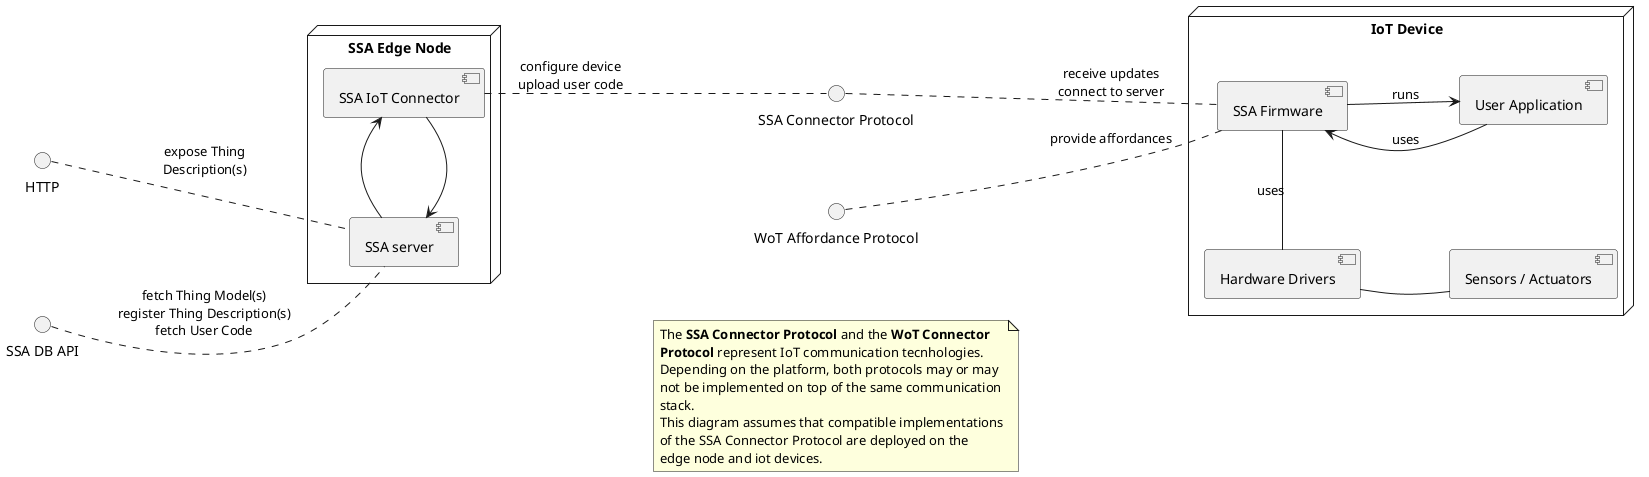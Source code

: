 @startuml
left to right direction

skinparam nodesep 100

() HTTP
() "SSA DB API" as db
() "WoT Affordance Protocol" as affProt
() "SSA Connector Protocol" as conProt

node "SSA Edge Node" as edgeNode {
    [SSA IoT Connector] as iotCon
    [SSA server] as server

    iotCon -l-> server
    server -> iotCon
}

node "IoT Device" as device {
    [SSA Firmware] as ssaFW
    [User Application] as userApp

    [Hardware Drivers] as hwd
    [Sensors / Actuators] as hw

    hwd -d- hw
    ssaFW -l- hwd : uses
    ssaFW -d-> userApp: runs
    userApp -u-> ssaFW: uses
}

server -u. db : fetch Thing Model(s)\nregister Thing Description(s)\nfetch User Code
server -u. HTTP : expose Thing\nDescription(s)
iotCon -d. conProt : configure device\nupload user code
ssaFW -u. conProt : receive updates\nconnect to server
ssaFW -u. affProt: provide affordances

conProt -r[hidden]. affProt

note as N
    The **SSA Connector Protocol** and the **WoT Connector**
    **Protocol** represent IoT communication tecnhologies.
    Depending on the platform, both protocols may or may
    not be implemented on top of the same communication
    stack.
    This diagram assumes that compatible implementations
    of the SSA Connector Protocol are deployed on the
    edge node and iot devices.
end note

N -l[hidden]. affProt
N -l[hidden]. conProt

@enduml


